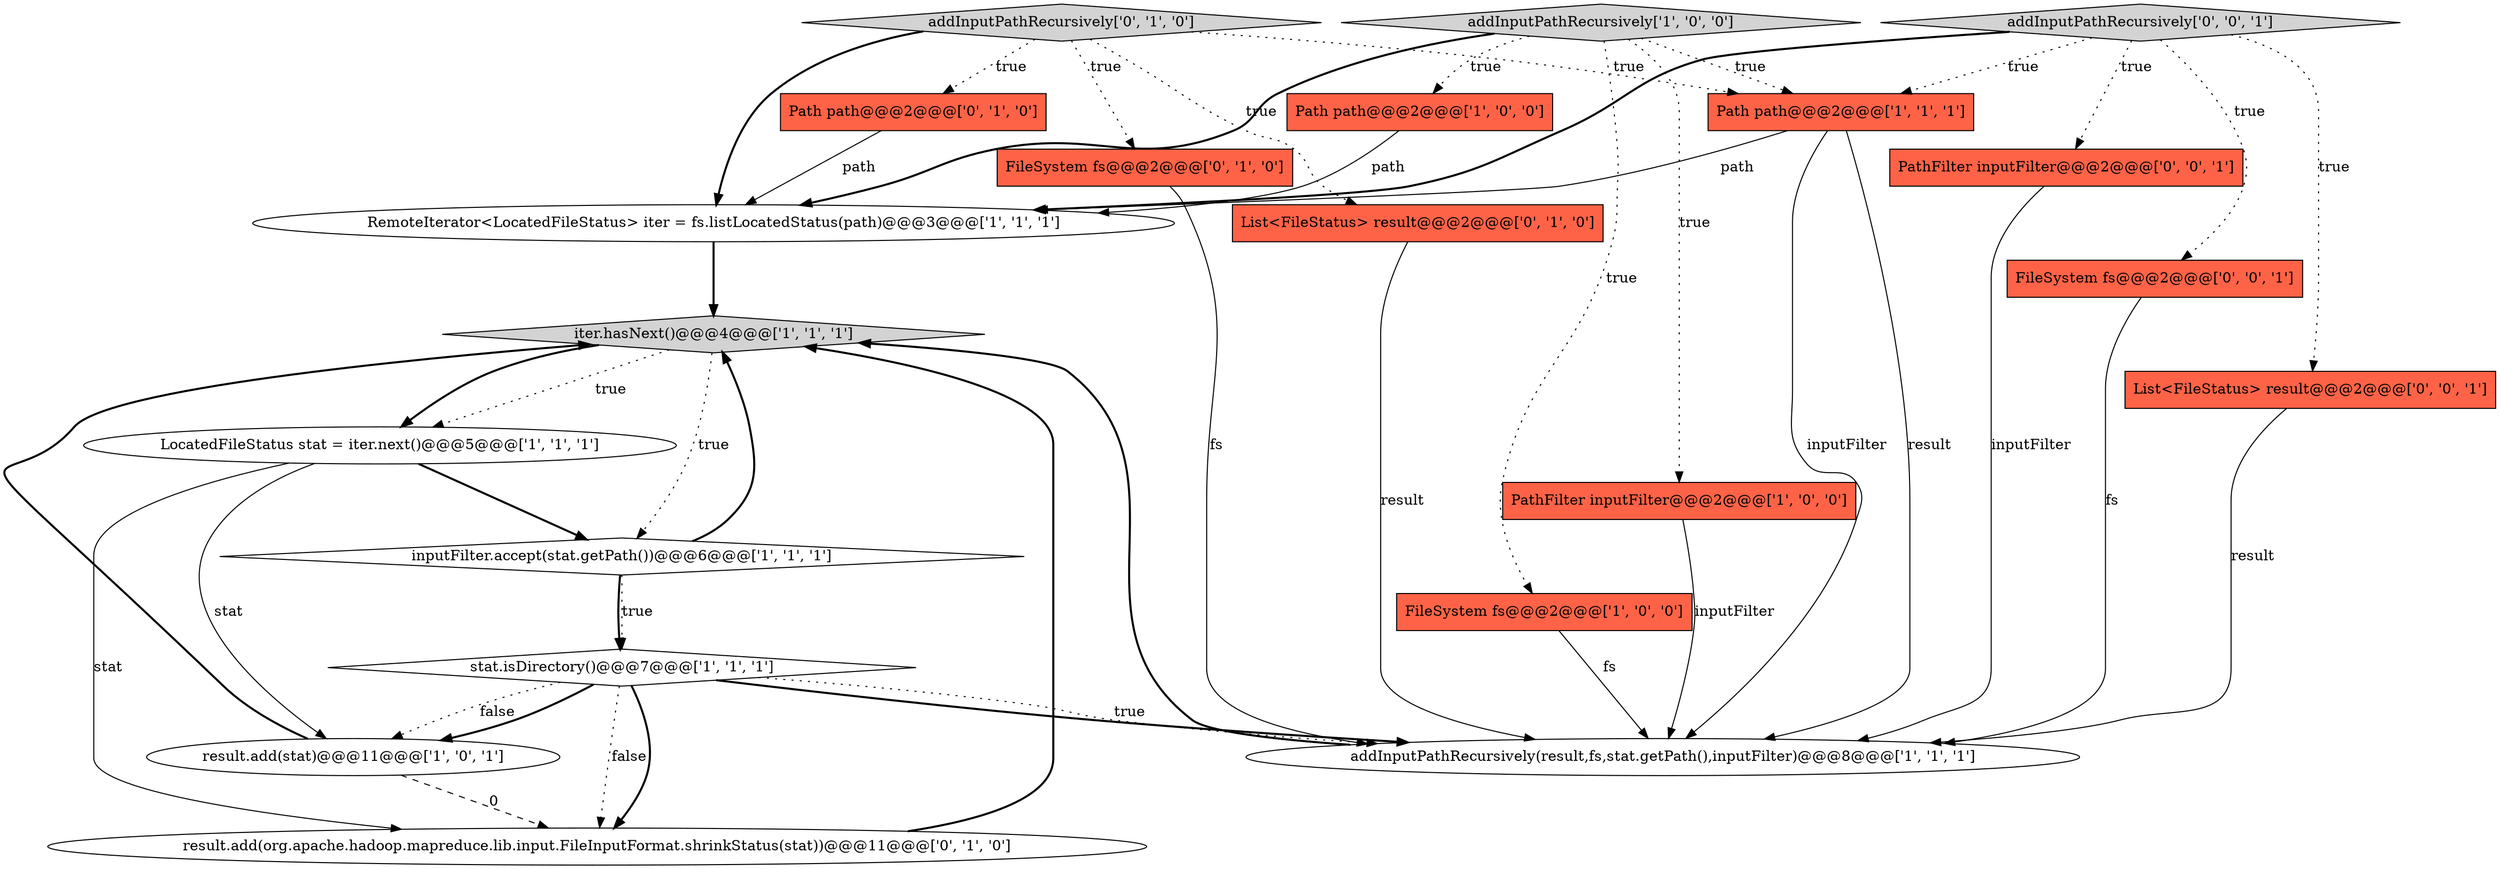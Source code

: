 digraph {
10 [style = filled, label = "Path path@@@2@@@['1', '1', '1']", fillcolor = tomato, shape = box image = "AAA0AAABBB1BBB"];
14 [style = filled, label = "result.add(org.apache.hadoop.mapreduce.lib.input.FileInputFormat.shrinkStatus(stat))@@@11@@@['0', '1', '0']", fillcolor = white, shape = ellipse image = "AAA1AAABBB2BBB"];
15 [style = filled, label = "addInputPathRecursively['0', '1', '0']", fillcolor = lightgray, shape = diamond image = "AAA0AAABBB2BBB"];
2 [style = filled, label = "Path path@@@2@@@['1', '0', '0']", fillcolor = tomato, shape = box image = "AAA0AAABBB1BBB"];
9 [style = filled, label = "addInputPathRecursively['1', '0', '0']", fillcolor = lightgray, shape = diamond image = "AAA0AAABBB1BBB"];
17 [style = filled, label = "PathFilter inputFilter@@@2@@@['0', '0', '1']", fillcolor = tomato, shape = box image = "AAA0AAABBB3BBB"];
12 [style = filled, label = "Path path@@@2@@@['0', '1', '0']", fillcolor = tomato, shape = box image = "AAA0AAABBB2BBB"];
18 [style = filled, label = "addInputPathRecursively['0', '0', '1']", fillcolor = lightgray, shape = diamond image = "AAA0AAABBB3BBB"];
0 [style = filled, label = "inputFilter.accept(stat.getPath())@@@6@@@['1', '1', '1']", fillcolor = white, shape = diamond image = "AAA0AAABBB1BBB"];
8 [style = filled, label = "PathFilter inputFilter@@@2@@@['1', '0', '0']", fillcolor = tomato, shape = box image = "AAA0AAABBB1BBB"];
4 [style = filled, label = "stat.isDirectory()@@@7@@@['1', '1', '1']", fillcolor = white, shape = diamond image = "AAA0AAABBB1BBB"];
16 [style = filled, label = "FileSystem fs@@@2@@@['0', '1', '0']", fillcolor = tomato, shape = box image = "AAA0AAABBB2BBB"];
6 [style = filled, label = "RemoteIterator<LocatedFileStatus> iter = fs.listLocatedStatus(path)@@@3@@@['1', '1', '1']", fillcolor = white, shape = ellipse image = "AAA0AAABBB1BBB"];
20 [style = filled, label = "FileSystem fs@@@2@@@['0', '0', '1']", fillcolor = tomato, shape = box image = "AAA0AAABBB3BBB"];
7 [style = filled, label = "iter.hasNext()@@@4@@@['1', '1', '1']", fillcolor = lightgray, shape = diamond image = "AAA0AAABBB1BBB"];
11 [style = filled, label = "addInputPathRecursively(result,fs,stat.getPath(),inputFilter)@@@8@@@['1', '1', '1']", fillcolor = white, shape = ellipse image = "AAA0AAABBB1BBB"];
5 [style = filled, label = "FileSystem fs@@@2@@@['1', '0', '0']", fillcolor = tomato, shape = box image = "AAA0AAABBB1BBB"];
1 [style = filled, label = "LocatedFileStatus stat = iter.next()@@@5@@@['1', '1', '1']", fillcolor = white, shape = ellipse image = "AAA0AAABBB1BBB"];
13 [style = filled, label = "List<FileStatus> result@@@2@@@['0', '1', '0']", fillcolor = tomato, shape = box image = "AAA0AAABBB2BBB"];
19 [style = filled, label = "List<FileStatus> result@@@2@@@['0', '0', '1']", fillcolor = tomato, shape = box image = "AAA0AAABBB3BBB"];
3 [style = filled, label = "result.add(stat)@@@11@@@['1', '0', '1']", fillcolor = white, shape = ellipse image = "AAA0AAABBB1BBB"];
4->14 [style = dotted, label="false"];
14->7 [style = bold, label=""];
9->8 [style = dotted, label="true"];
18->20 [style = dotted, label="true"];
0->4 [style = bold, label=""];
15->13 [style = dotted, label="true"];
4->3 [style = dotted, label="false"];
9->5 [style = dotted, label="true"];
0->7 [style = bold, label=""];
4->11 [style = bold, label=""];
17->11 [style = solid, label="inputFilter"];
4->11 [style = dotted, label="true"];
3->14 [style = dashed, label="0"];
7->1 [style = dotted, label="true"];
10->11 [style = solid, label="inputFilter"];
3->7 [style = bold, label=""];
9->2 [style = dotted, label="true"];
15->6 [style = bold, label=""];
16->11 [style = solid, label="fs"];
9->10 [style = dotted, label="true"];
15->10 [style = dotted, label="true"];
11->7 [style = bold, label=""];
9->6 [style = bold, label=""];
19->11 [style = solid, label="result"];
18->17 [style = dotted, label="true"];
5->11 [style = solid, label="fs"];
13->11 [style = solid, label="result"];
2->6 [style = solid, label="path"];
8->11 [style = solid, label="inputFilter"];
20->11 [style = solid, label="fs"];
18->19 [style = dotted, label="true"];
12->6 [style = solid, label="path"];
4->14 [style = bold, label=""];
18->10 [style = dotted, label="true"];
15->16 [style = dotted, label="true"];
7->0 [style = dotted, label="true"];
7->1 [style = bold, label=""];
0->4 [style = dotted, label="true"];
10->11 [style = solid, label="result"];
6->7 [style = bold, label=""];
10->6 [style = solid, label="path"];
1->14 [style = solid, label="stat"];
4->3 [style = bold, label=""];
18->6 [style = bold, label=""];
1->3 [style = solid, label="stat"];
15->12 [style = dotted, label="true"];
1->0 [style = bold, label=""];
}
